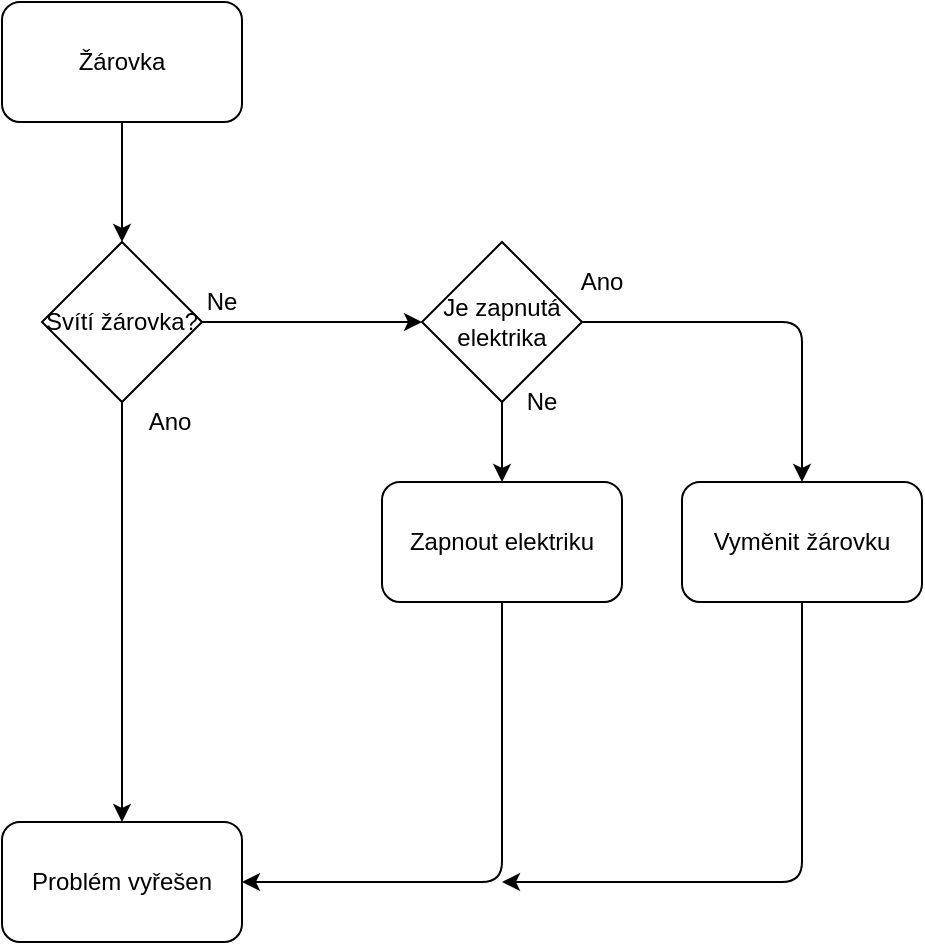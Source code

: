 <mxfile version="15.3.0" type="device"><diagram id="qfBtFniKk28aHuGGzn2D" name="Page-1"><mxGraphModel dx="1038" dy="556" grid="1" gridSize="10" guides="1" tooltips="1" connect="1" arrows="1" fold="1" page="1" pageScale="1" pageWidth="827" pageHeight="1169" math="0" shadow="0"><root><mxCell id="0"/><mxCell id="1" parent="0"/><mxCell id="BrtvV07BnyueA52bCJJL-2" value="" style="endArrow=classic;html=1;exitX=0.5;exitY=1;exitDx=0;exitDy=0;" edge="1" parent="1"><mxGeometry width="50" height="50" relative="1" as="geometry"><mxPoint x="390" y="60" as="sourcePoint"/><mxPoint x="390" y="120" as="targetPoint"/></mxGeometry></mxCell><mxCell id="BrtvV07BnyueA52bCJJL-3" value="Svítí žárovka?" style="rhombus;whiteSpace=wrap;html=1;" vertex="1" parent="1"><mxGeometry x="350" y="120" width="80" height="80" as="geometry"/></mxCell><mxCell id="BrtvV07BnyueA52bCJJL-4" value="" style="endArrow=classic;html=1;exitX=1;exitY=0.5;exitDx=0;exitDy=0;entryX=0;entryY=0.5;entryDx=0;entryDy=0;" edge="1" parent="1" source="BrtvV07BnyueA52bCJJL-3" target="BrtvV07BnyueA52bCJJL-14"><mxGeometry width="50" height="50" relative="1" as="geometry"><mxPoint x="390" y="300" as="sourcePoint"/><mxPoint x="520" y="160" as="targetPoint"/></mxGeometry></mxCell><mxCell id="BrtvV07BnyueA52bCJJL-5" value="Ne" style="text;html=1;strokeColor=none;fillColor=none;align=center;verticalAlign=middle;whiteSpace=wrap;rounded=0;" vertex="1" parent="1"><mxGeometry x="420" y="140" width="40" height="20" as="geometry"/></mxCell><mxCell id="BrtvV07BnyueA52bCJJL-6" value="Ano" style="text;html=1;strokeColor=none;fillColor=none;align=center;verticalAlign=middle;whiteSpace=wrap;rounded=0;" vertex="1" parent="1"><mxGeometry x="394" y="200" width="40" height="20" as="geometry"/></mxCell><mxCell id="BrtvV07BnyueA52bCJJL-7" value="" style="endArrow=classic;html=1;exitX=0.5;exitY=1;exitDx=0;exitDy=0;" edge="1" parent="1" source="BrtvV07BnyueA52bCJJL-3" target="BrtvV07BnyueA52bCJJL-13"><mxGeometry width="50" height="50" relative="1" as="geometry"><mxPoint x="390" y="300" as="sourcePoint"/><mxPoint x="390" y="440" as="targetPoint"/></mxGeometry></mxCell><mxCell id="BrtvV07BnyueA52bCJJL-9" value="" style="endArrow=classic;html=1;exitX=0.5;exitY=1;exitDx=0;exitDy=0;" edge="1" parent="1"><mxGeometry width="50" height="50" relative="1" as="geometry"><mxPoint x="580" y="190" as="sourcePoint"/><mxPoint x="580" y="240" as="targetPoint"/></mxGeometry></mxCell><mxCell id="BrtvV07BnyueA52bCJJL-10" value="Ne" style="text;html=1;strokeColor=none;fillColor=none;align=center;verticalAlign=middle;whiteSpace=wrap;rounded=0;" vertex="1" parent="1"><mxGeometry x="580" y="190" width="40" height="20" as="geometry"/></mxCell><mxCell id="BrtvV07BnyueA52bCJJL-11" value="Ano" style="text;html=1;strokeColor=none;fillColor=none;align=center;verticalAlign=middle;whiteSpace=wrap;rounded=0;" vertex="1" parent="1"><mxGeometry x="610" y="130" width="40" height="20" as="geometry"/></mxCell><mxCell id="BrtvV07BnyueA52bCJJL-13" value="Problém vyřešen" style="rounded=1;whiteSpace=wrap;html=1;" vertex="1" parent="1"><mxGeometry x="330" y="410" width="120" height="60" as="geometry"/></mxCell><mxCell id="BrtvV07BnyueA52bCJJL-14" value="Je zapnutá&lt;br&gt;elektrika" style="rhombus;whiteSpace=wrap;html=1;" vertex="1" parent="1"><mxGeometry x="540" y="120" width="80" height="80" as="geometry"/></mxCell><mxCell id="BrtvV07BnyueA52bCJJL-15" value="Zapnout elektriku" style="rounded=1;whiteSpace=wrap;html=1;" vertex="1" parent="1"><mxGeometry x="520" y="240" width="120" height="60" as="geometry"/></mxCell><mxCell id="BrtvV07BnyueA52bCJJL-16" value="Vyměnit žárovku" style="rounded=1;whiteSpace=wrap;html=1;" vertex="1" parent="1"><mxGeometry x="670" y="240" width="120" height="60" as="geometry"/></mxCell><mxCell id="BrtvV07BnyueA52bCJJL-17" value="" style="endArrow=classic;html=1;exitX=1;exitY=0.5;exitDx=0;exitDy=0;entryX=0.5;entryY=0;entryDx=0;entryDy=0;" edge="1" parent="1" source="BrtvV07BnyueA52bCJJL-14" target="BrtvV07BnyueA52bCJJL-16"><mxGeometry width="50" height="50" relative="1" as="geometry"><mxPoint x="710" y="180" as="sourcePoint"/><mxPoint x="760" y="130" as="targetPoint"/><Array as="points"><mxPoint x="730" y="160"/></Array></mxGeometry></mxCell><mxCell id="BrtvV07BnyueA52bCJJL-18" value="" style="endArrow=classic;html=1;exitX=0.5;exitY=1;exitDx=0;exitDy=0;entryX=1;entryY=0.5;entryDx=0;entryDy=0;" edge="1" parent="1" source="BrtvV07BnyueA52bCJJL-15" target="BrtvV07BnyueA52bCJJL-13"><mxGeometry width="50" height="50" relative="1" as="geometry"><mxPoint x="390" y="290" as="sourcePoint"/><mxPoint x="440" y="240" as="targetPoint"/><Array as="points"><mxPoint x="580" y="440"/></Array></mxGeometry></mxCell><mxCell id="BrtvV07BnyueA52bCJJL-19" value="" style="endArrow=classic;html=1;exitX=0.5;exitY=1;exitDx=0;exitDy=0;" edge="1" parent="1" source="BrtvV07BnyueA52bCJJL-16"><mxGeometry width="50" height="50" relative="1" as="geometry"><mxPoint x="660" y="400" as="sourcePoint"/><mxPoint x="580" y="440" as="targetPoint"/><Array as="points"><mxPoint x="730" y="440"/></Array></mxGeometry></mxCell><mxCell id="BrtvV07BnyueA52bCJJL-20" value="Žárovka" style="rounded=1;whiteSpace=wrap;html=1;" vertex="1" parent="1"><mxGeometry x="330" width="120" height="60" as="geometry"/></mxCell></root></mxGraphModel></diagram></mxfile>